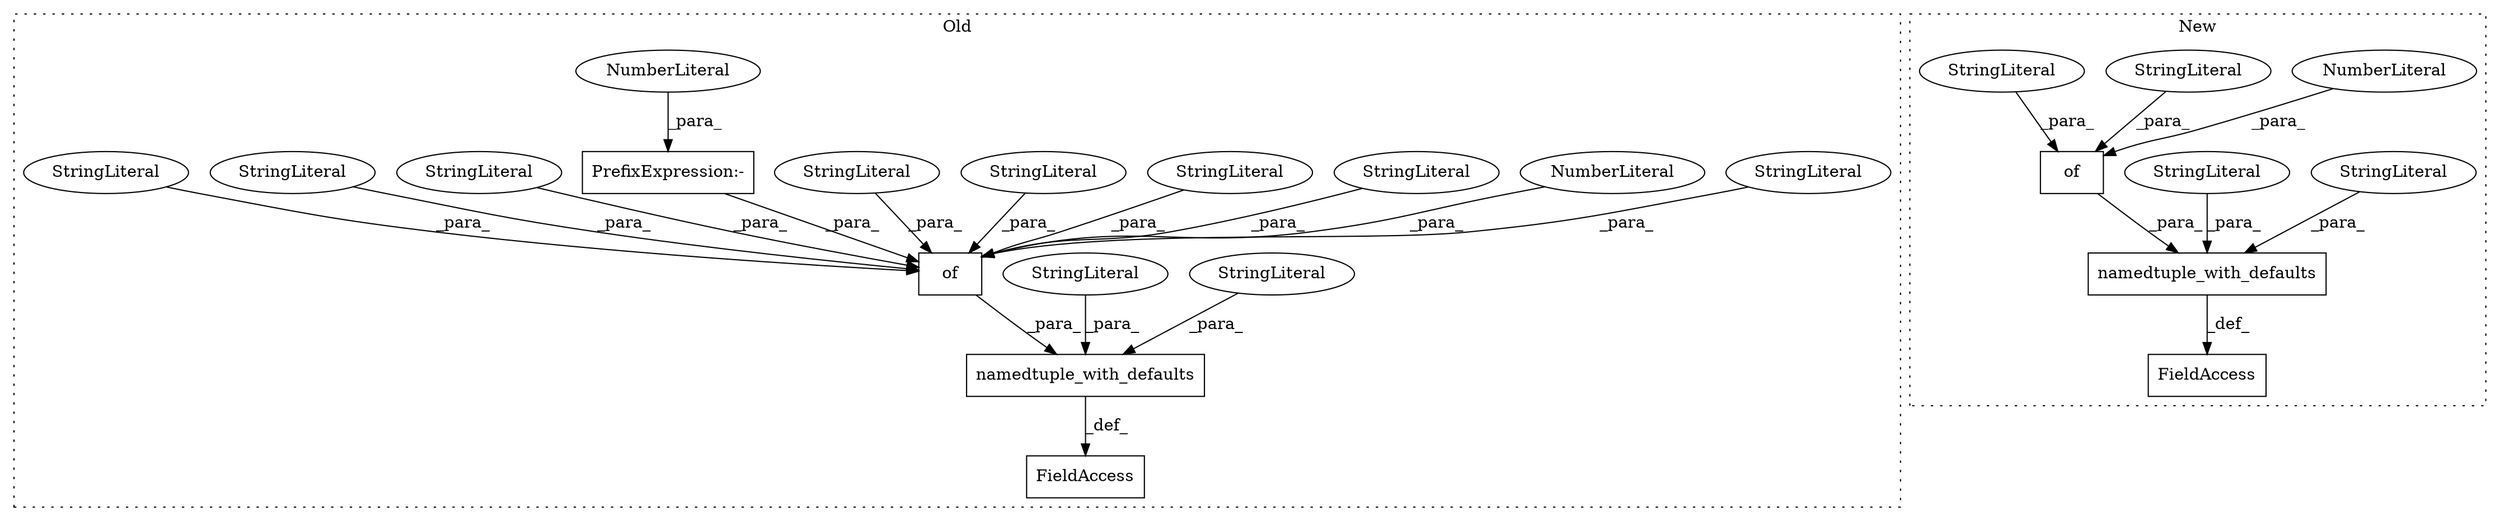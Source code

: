 digraph G {
subgraph cluster0 {
1 [label="of" a="32" s="1436,1533" l="3,1" shape="box"];
3 [label="namedtuple_with_defaults" a="32" s="1235,1535" l="25,1" shape="box"];
5 [label="StringLiteral" a="45" s="1504" l="14" shape="ellipse"];
7 [label="StringLiteral" a="45" s="1260" l="25" shape="ellipse"];
8 [label="StringLiteral" a="45" s="1286" l="52" shape="ellipse"];
9 [label="FieldAccess" a="22" s="1211" l="23" shape="box"];
12 [label="NumberLiteral" a="34" s="1519" l="2" shape="ellipse"];
13 [label="StringLiteral" a="45" s="1522" l="8" shape="ellipse"];
14 [label="StringLiteral" a="45" s="1467" l="14" shape="ellipse"];
15 [label="StringLiteral" a="45" s="1452" l="9" shape="ellipse"];
17 [label="StringLiteral" a="45" s="1446" l="5" shape="ellipse"];
18 [label="PrefixExpression:-" a="38" s="1531" l="1" shape="box"];
19 [label="NumberLiteral" a="34" s="1532" l="1" shape="ellipse"];
21 [label="StringLiteral" a="45" s="1462" l="4" shape="ellipse"];
22 [label="StringLiteral" a="45" s="1439" l="6" shape="ellipse"];
23 [label="StringLiteral" a="45" s="1493" l="8" shape="ellipse"];
label = "Old";
style="dotted";
}
subgraph cluster1 {
2 [label="namedtuple_with_defaults" a="32" s="1297,1450" l="25,1" shape="box"];
4 [label="StringLiteral" a="45" s="1357" l="37" shape="ellipse"];
6 [label="StringLiteral" a="45" s="1322" l="34" shape="ellipse"];
10 [label="FieldAccess" a="22" s="1263" l="33" shape="box"];
11 [label="of" a="32" s="1399,1449" l="3,1" shape="box"];
16 [label="NumberLiteral" a="34" s="1419" l="3" shape="ellipse"];
20 [label="StringLiteral" a="45" s="1402" l="16" shape="ellipse"];
24 [label="StringLiteral" a="45" s="1423" l="22" shape="ellipse"];
label = "New";
style="dotted";
}
1 -> 3 [label="_para_"];
2 -> 10 [label="_def_"];
3 -> 9 [label="_def_"];
4 -> 2 [label="_para_"];
5 -> 1 [label="_para_"];
6 -> 2 [label="_para_"];
7 -> 3 [label="_para_"];
8 -> 3 [label="_para_"];
11 -> 2 [label="_para_"];
12 -> 1 [label="_para_"];
13 -> 1 [label="_para_"];
14 -> 1 [label="_para_"];
15 -> 1 [label="_para_"];
16 -> 11 [label="_para_"];
17 -> 1 [label="_para_"];
18 -> 1 [label="_para_"];
19 -> 18 [label="_para_"];
20 -> 11 [label="_para_"];
21 -> 1 [label="_para_"];
22 -> 1 [label="_para_"];
23 -> 1 [label="_para_"];
24 -> 11 [label="_para_"];
}